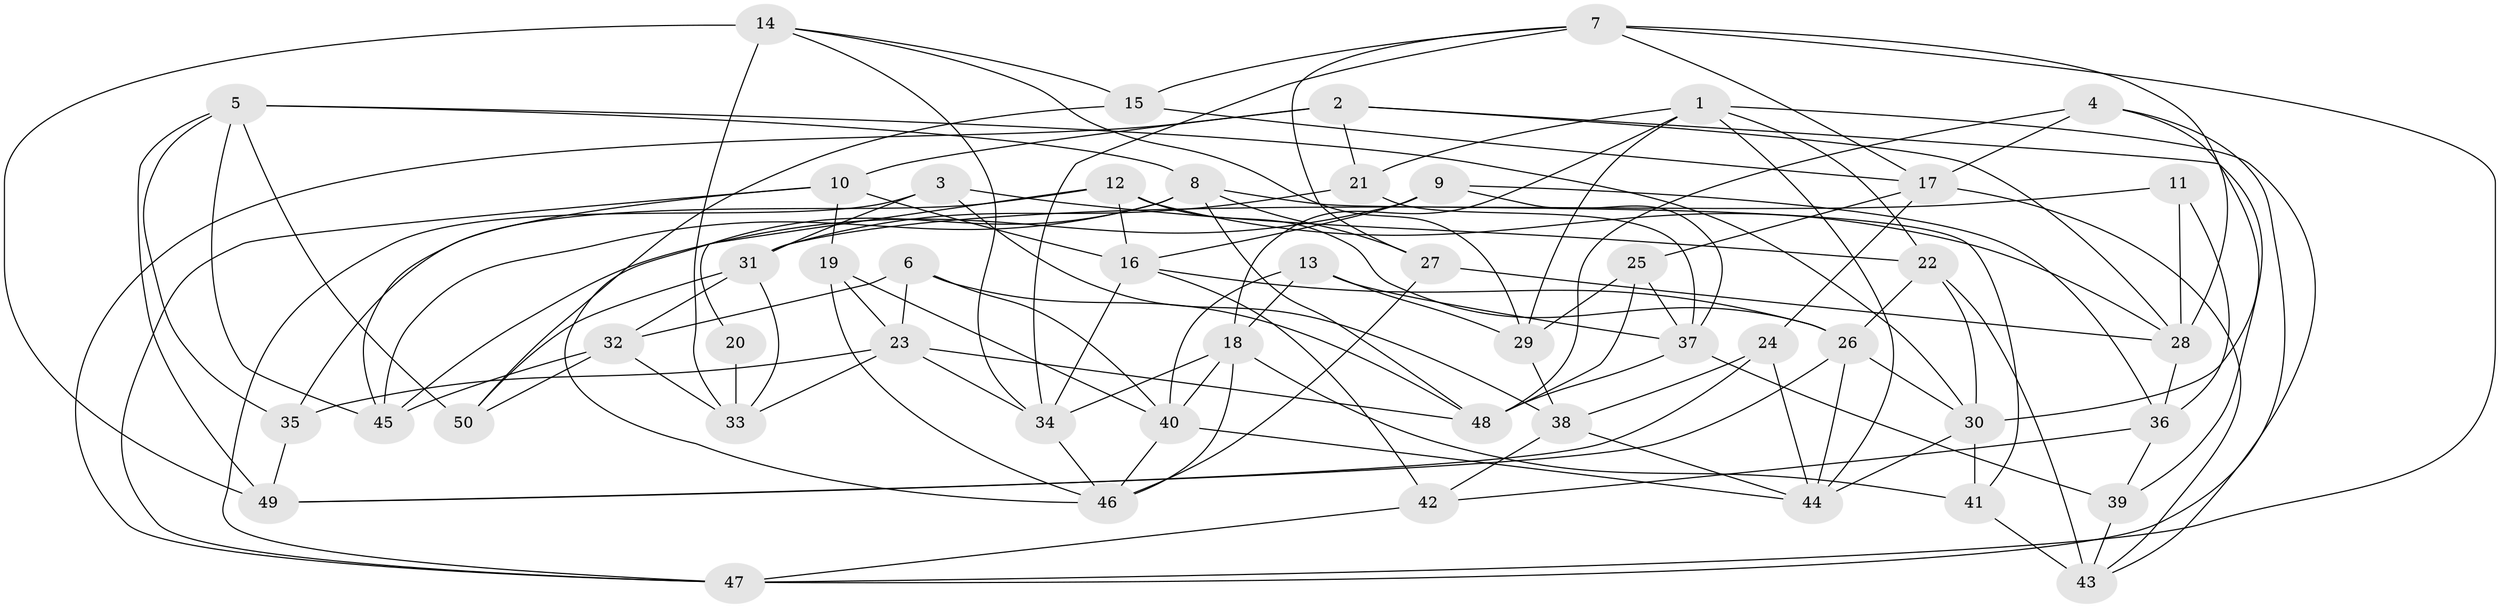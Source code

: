 // original degree distribution, {4: 1.0}
// Generated by graph-tools (version 1.1) at 2025/38/03/04/25 23:38:11]
// undirected, 50 vertices, 124 edges
graph export_dot {
  node [color=gray90,style=filled];
  1;
  2;
  3;
  4;
  5;
  6;
  7;
  8;
  9;
  10;
  11;
  12;
  13;
  14;
  15;
  16;
  17;
  18;
  19;
  20;
  21;
  22;
  23;
  24;
  25;
  26;
  27;
  28;
  29;
  30;
  31;
  32;
  33;
  34;
  35;
  36;
  37;
  38;
  39;
  40;
  41;
  42;
  43;
  44;
  45;
  46;
  47;
  48;
  49;
  50;
  1 -- 18 [weight=1.0];
  1 -- 21 [weight=1.0];
  1 -- 22 [weight=1.0];
  1 -- 29 [weight=1.0];
  1 -- 43 [weight=1.0];
  1 -- 44 [weight=1.0];
  2 -- 10 [weight=2.0];
  2 -- 21 [weight=1.0];
  2 -- 28 [weight=1.0];
  2 -- 39 [weight=1.0];
  2 -- 47 [weight=1.0];
  3 -- 22 [weight=1.0];
  3 -- 31 [weight=1.0];
  3 -- 38 [weight=1.0];
  3 -- 47 [weight=1.0];
  4 -- 17 [weight=1.0];
  4 -- 30 [weight=1.0];
  4 -- 47 [weight=1.0];
  4 -- 48 [weight=1.0];
  5 -- 8 [weight=1.0];
  5 -- 30 [weight=1.0];
  5 -- 35 [weight=1.0];
  5 -- 45 [weight=1.0];
  5 -- 49 [weight=1.0];
  5 -- 50 [weight=1.0];
  6 -- 23 [weight=1.0];
  6 -- 32 [weight=1.0];
  6 -- 40 [weight=1.0];
  6 -- 48 [weight=1.0];
  7 -- 15 [weight=1.0];
  7 -- 17 [weight=1.0];
  7 -- 27 [weight=1.0];
  7 -- 28 [weight=1.0];
  7 -- 34 [weight=1.0];
  7 -- 47 [weight=1.0];
  8 -- 27 [weight=1.0];
  8 -- 41 [weight=1.0];
  8 -- 45 [weight=1.0];
  8 -- 46 [weight=1.0];
  8 -- 48 [weight=1.0];
  9 -- 16 [weight=1.0];
  9 -- 36 [weight=1.0];
  9 -- 37 [weight=1.0];
  9 -- 45 [weight=1.0];
  10 -- 16 [weight=1.0];
  10 -- 19 [weight=1.0];
  10 -- 45 [weight=1.0];
  10 -- 47 [weight=1.0];
  11 -- 28 [weight=1.0];
  11 -- 31 [weight=1.0];
  11 -- 36 [weight=2.0];
  12 -- 16 [weight=1.0];
  12 -- 20 [weight=2.0];
  12 -- 26 [weight=1.0];
  12 -- 28 [weight=1.0];
  12 -- 35 [weight=1.0];
  13 -- 18 [weight=1.0];
  13 -- 29 [weight=1.0];
  13 -- 37 [weight=1.0];
  13 -- 40 [weight=1.0];
  14 -- 15 [weight=1.0];
  14 -- 29 [weight=1.0];
  14 -- 33 [weight=1.0];
  14 -- 34 [weight=1.0];
  14 -- 49 [weight=2.0];
  15 -- 17 [weight=1.0];
  15 -- 50 [weight=1.0];
  16 -- 26 [weight=1.0];
  16 -- 34 [weight=1.0];
  16 -- 42 [weight=1.0];
  17 -- 24 [weight=1.0];
  17 -- 25 [weight=1.0];
  17 -- 43 [weight=1.0];
  18 -- 34 [weight=1.0];
  18 -- 40 [weight=1.0];
  18 -- 41 [weight=1.0];
  18 -- 46 [weight=1.0];
  19 -- 23 [weight=1.0];
  19 -- 40 [weight=1.0];
  19 -- 46 [weight=1.0];
  20 -- 33 [weight=2.0];
  21 -- 31 [weight=1.0];
  21 -- 37 [weight=1.0];
  22 -- 26 [weight=1.0];
  22 -- 30 [weight=1.0];
  22 -- 43 [weight=2.0];
  23 -- 33 [weight=1.0];
  23 -- 34 [weight=1.0];
  23 -- 35 [weight=1.0];
  23 -- 48 [weight=1.0];
  24 -- 38 [weight=1.0];
  24 -- 44 [weight=1.0];
  24 -- 49 [weight=1.0];
  25 -- 29 [weight=1.0];
  25 -- 37 [weight=1.0];
  25 -- 48 [weight=1.0];
  26 -- 30 [weight=1.0];
  26 -- 44 [weight=1.0];
  26 -- 49 [weight=1.0];
  27 -- 28 [weight=1.0];
  27 -- 46 [weight=1.0];
  28 -- 36 [weight=1.0];
  29 -- 38 [weight=2.0];
  30 -- 41 [weight=1.0];
  30 -- 44 [weight=1.0];
  31 -- 32 [weight=1.0];
  31 -- 33 [weight=1.0];
  31 -- 50 [weight=1.0];
  32 -- 33 [weight=1.0];
  32 -- 45 [weight=2.0];
  32 -- 50 [weight=1.0];
  34 -- 46 [weight=1.0];
  35 -- 49 [weight=1.0];
  36 -- 39 [weight=1.0];
  36 -- 42 [weight=1.0];
  37 -- 39 [weight=1.0];
  37 -- 48 [weight=1.0];
  38 -- 42 [weight=1.0];
  38 -- 44 [weight=1.0];
  39 -- 43 [weight=1.0];
  40 -- 44 [weight=1.0];
  40 -- 46 [weight=1.0];
  41 -- 43 [weight=1.0];
  42 -- 47 [weight=1.0];
}
